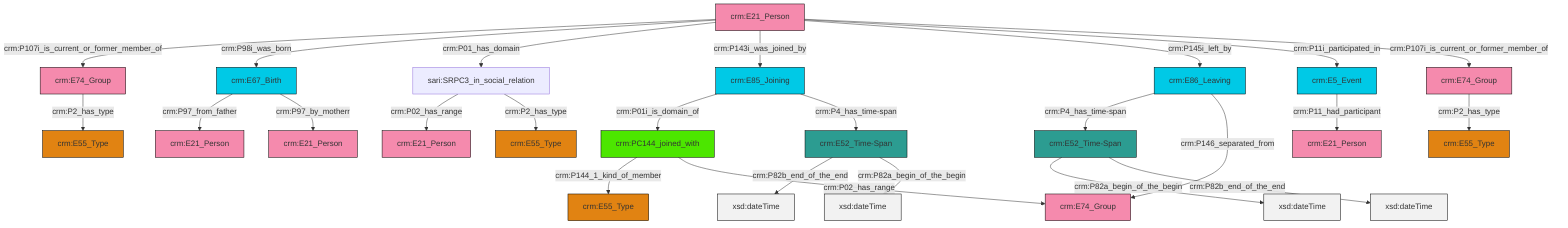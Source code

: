 graph TD
classDef Literal fill:#f2f2f2,stroke:#000000;
classDef CRM_Entity fill:#FFFFFF,stroke:#000000;
classDef Temporal_Entity fill:#00C9E6, stroke:#000000;
classDef Type fill:#E18312, stroke:#000000;
classDef Time-Span fill:#2C9C91, stroke:#000000;
classDef Appellation fill:#FFEB7F, stroke:#000000;
classDef Place fill:#008836, stroke:#000000;
classDef Persistent_Item fill:#B266B2, stroke:#000000;
classDef Conceptual_Object fill:#FFD700, stroke:#000000;
classDef Physical_Thing fill:#D2B48C, stroke:#000000;
classDef Actor fill:#f58aad, stroke:#000000;
classDef PC_Classes fill:#4ce600, stroke:#000000;
classDef Multi fill:#cccccc,stroke:#000000;

0["crm:E21_Person"]:::Actor -->|crm:P107i_is_current_or_former_member_of| 1["crm:E74_Group"]:::Actor
2["crm:E52_Time-Span"]:::Time-Span -->|crm:P82b_end_of_the_end| 3[xsd:dateTime]:::Literal
8["crm:E67_Birth"]:::Temporal_Entity -->|crm:P97_from_father| 9["crm:E21_Person"]:::Actor
0["crm:E21_Person"]:::Actor -->|crm:P98i_was_born| 8["crm:E67_Birth"]:::Temporal_Entity
2["crm:E52_Time-Span"]:::Time-Span -->|crm:P82a_begin_of_the_begin| 18[xsd:dateTime]:::Literal
20["crm:E85_Joining"]:::Temporal_Entity -->|crm:P01i_is_domain_of| 21["crm:PC144_joined_with"]:::PC_Classes
21["crm:PC144_joined_with"]:::PC_Classes -->|crm:P144_1_kind_of_member| 4["crm:E55_Type"]:::Type
1["crm:E74_Group"]:::Actor -->|crm:P2_has_type| 27["crm:E55_Type"]:::Type
20["crm:E85_Joining"]:::Temporal_Entity -->|crm:P4_has_time-span| 2["crm:E52_Time-Span"]:::Time-Span
24["sari:SRPC3_in_social_relation"]:::Default -->|crm:P02_has_range| 12["crm:E21_Person"]:::Actor
0["crm:E21_Person"]:::Actor -->|crm:P01_has_domain| 24["sari:SRPC3_in_social_relation"]:::Default
0["crm:E21_Person"]:::Actor -->|crm:P143i_was_joined_by| 20["crm:E85_Joining"]:::Temporal_Entity
14["crm:E52_Time-Span"]:::Time-Span -->|crm:P82a_begin_of_the_begin| 30[xsd:dateTime]:::Literal
6["crm:E86_Leaving"]:::Temporal_Entity -->|crm:P4_has_time-span| 14["crm:E52_Time-Span"]:::Time-Span
14["crm:E52_Time-Span"]:::Time-Span -->|crm:P82b_end_of_the_end| 33[xsd:dateTime]:::Literal
24["sari:SRPC3_in_social_relation"]:::Default -->|crm:P2_has_type| 10["crm:E55_Type"]:::Type
8["crm:E67_Birth"]:::Temporal_Entity -->|crm:P97_by_motherr| 34["crm:E21_Person"]:::Actor
40["crm:E74_Group"]:::Actor -->|crm:P2_has_type| 16["crm:E55_Type"]:::Type
6["crm:E86_Leaving"]:::Temporal_Entity -->|crm:P146_separated_from| 41["crm:E74_Group"]:::Actor
21["crm:PC144_joined_with"]:::PC_Classes -->|crm:P02_has_range| 41["crm:E74_Group"]:::Actor
0["crm:E21_Person"]:::Actor -->|crm:P145i_left_by| 6["crm:E86_Leaving"]:::Temporal_Entity
44["crm:E5_Event"]:::Temporal_Entity -->|crm:P11_had_participant| 37["crm:E21_Person"]:::Actor
0["crm:E21_Person"]:::Actor -->|crm:P11i_participated_in| 44["crm:E5_Event"]:::Temporal_Entity
0["crm:E21_Person"]:::Actor -->|crm:P107i_is_current_or_former_member_of| 40["crm:E74_Group"]:::Actor